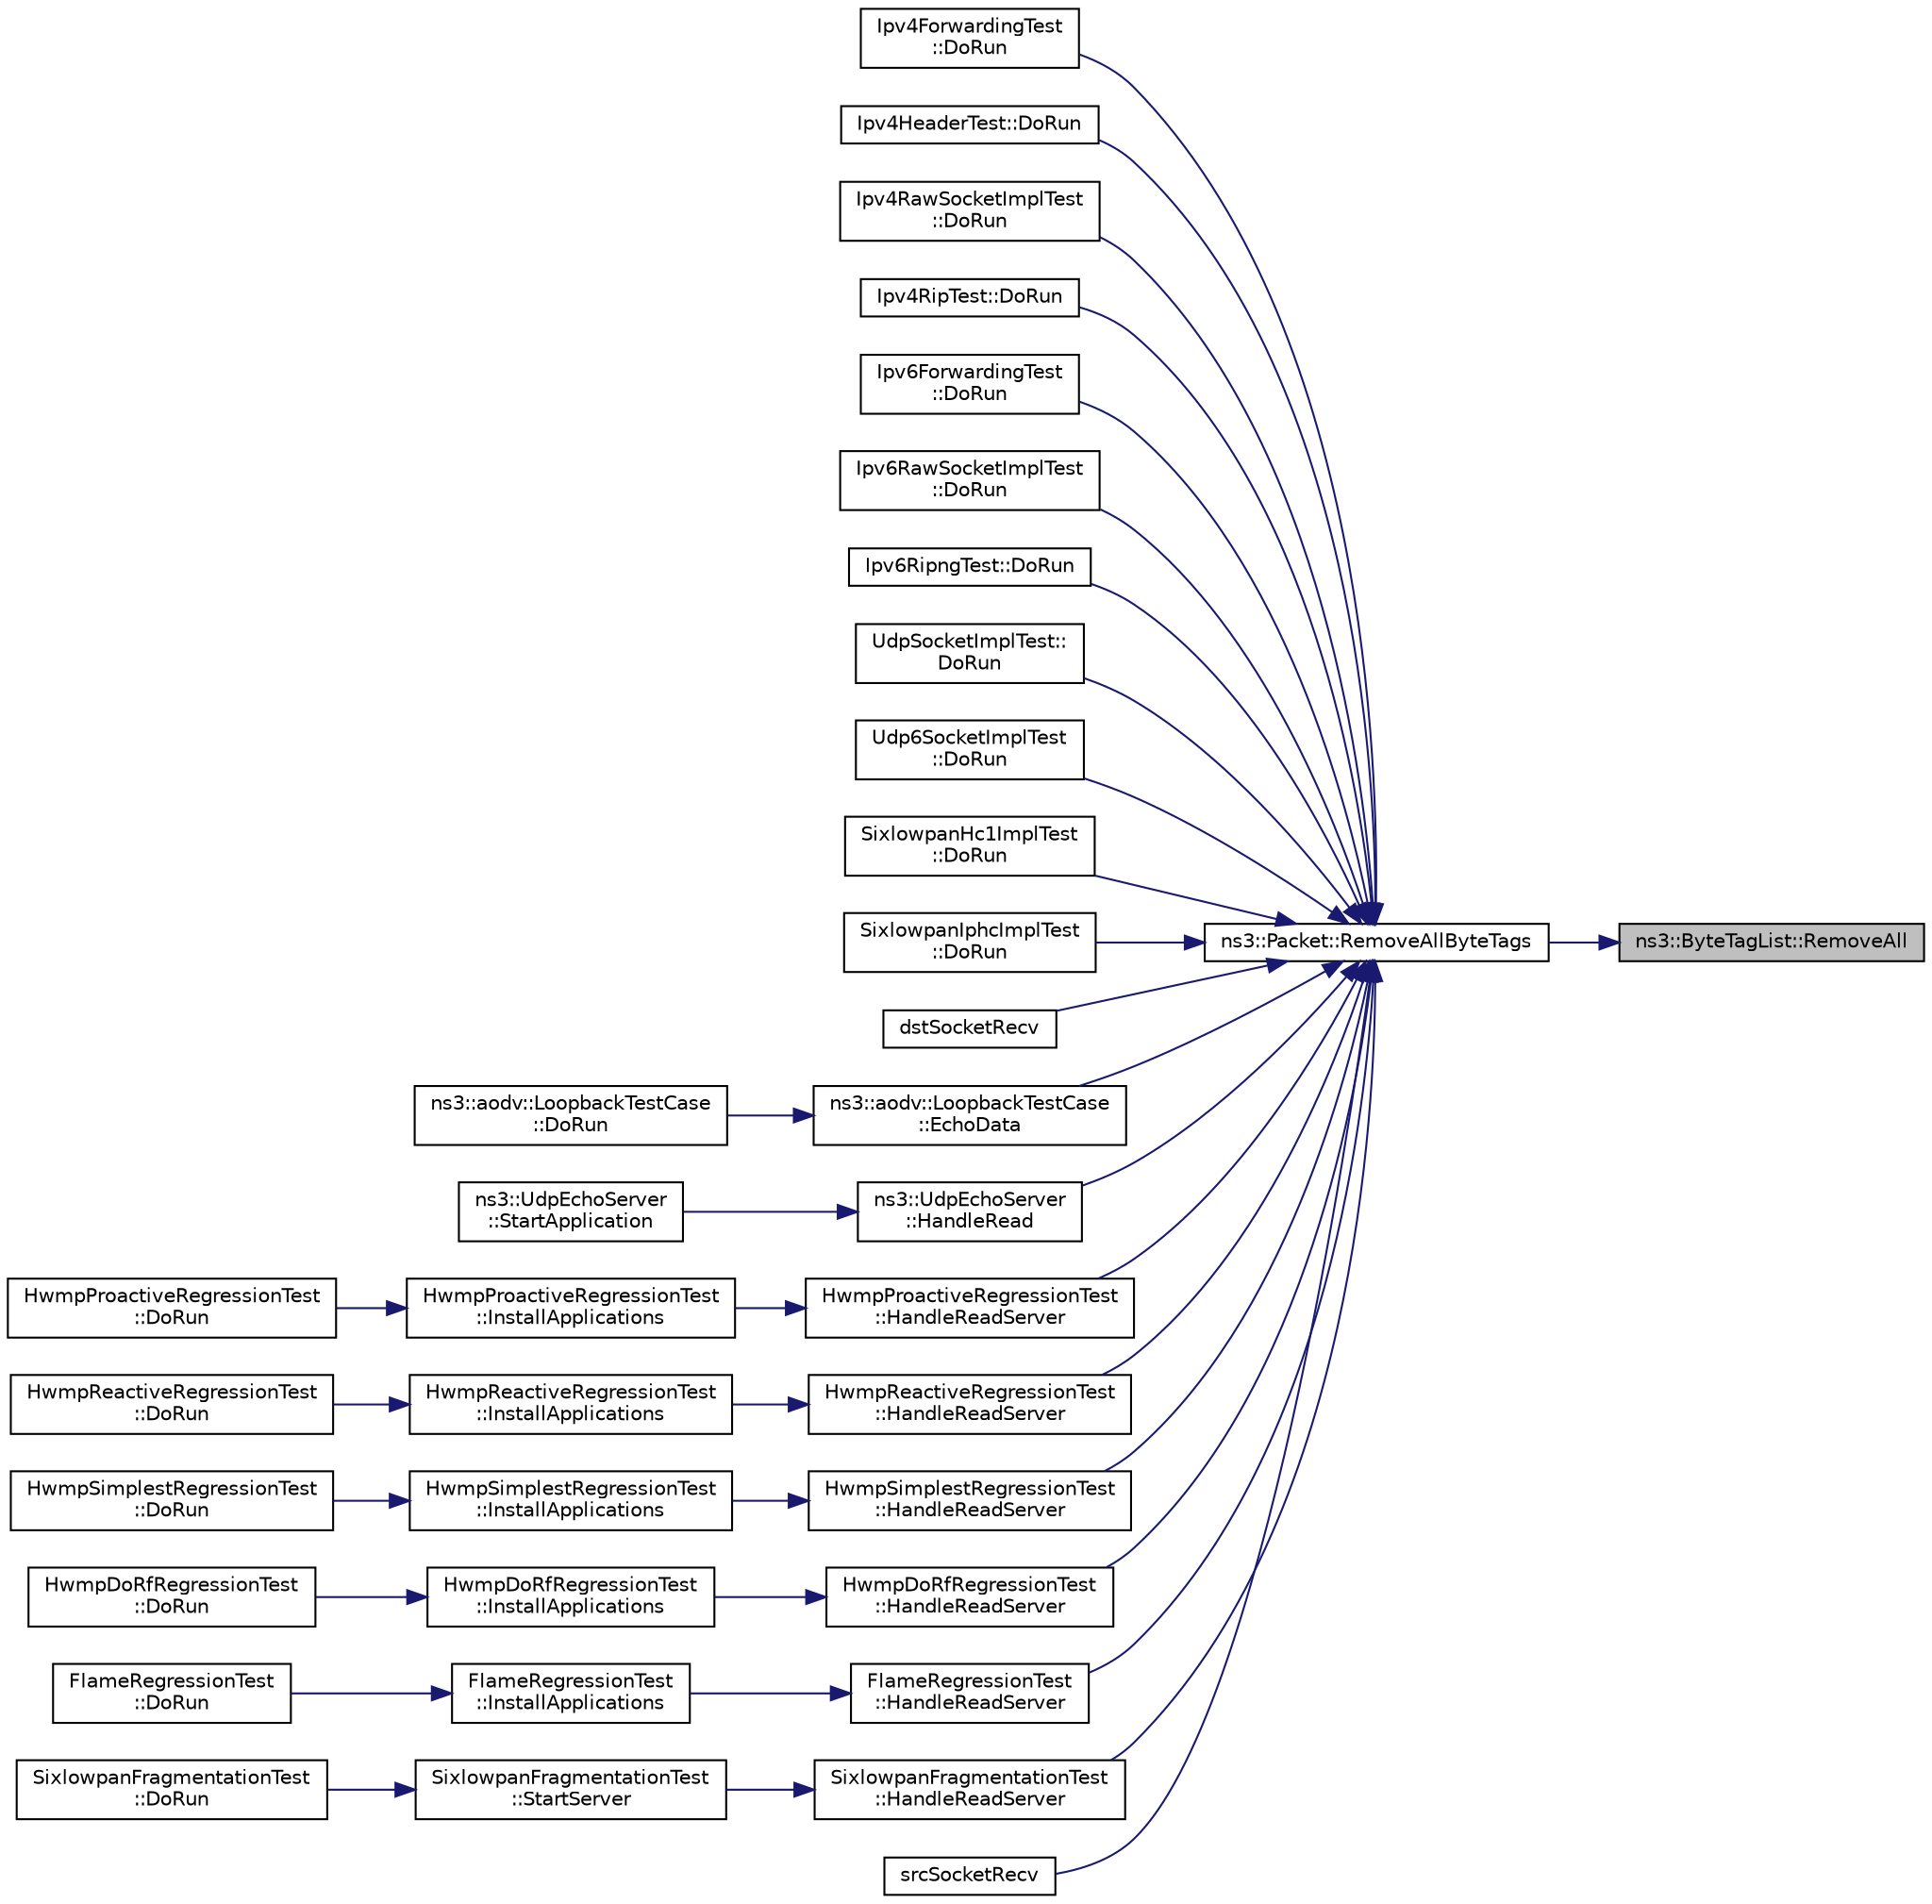 digraph "ns3::ByteTagList::RemoveAll"
{
 // LATEX_PDF_SIZE
  edge [fontname="Helvetica",fontsize="10",labelfontname="Helvetica",labelfontsize="10"];
  node [fontname="Helvetica",fontsize="10",shape=record];
  rankdir="RL";
  Node1 [label="ns3::ByteTagList::RemoveAll",height=0.2,width=0.4,color="black", fillcolor="grey75", style="filled", fontcolor="black",tooltip="Removes all of the tags from the ByteTagList."];
  Node1 -> Node2 [dir="back",color="midnightblue",fontsize="10",style="solid",fontname="Helvetica"];
  Node2 [label="ns3::Packet::RemoveAllByteTags",height=0.2,width=0.4,color="black", fillcolor="white", style="filled",URL="$classns3_1_1_packet.html#a083f54c9db31aeff30551a9e20fcda42",tooltip="Remove all byte tags stored in this packet."];
  Node2 -> Node3 [dir="back",color="midnightblue",fontsize="10",style="solid",fontname="Helvetica"];
  Node3 [label="Ipv4ForwardingTest\l::DoRun",height=0.2,width=0.4,color="black", fillcolor="white", style="filled",URL="$class_ipv4_forwarding_test.html#aa3735e1731b087938e97f39b7d90dd35",tooltip="Implementation to actually run this TestCase."];
  Node2 -> Node4 [dir="back",color="midnightblue",fontsize="10",style="solid",fontname="Helvetica"];
  Node4 [label="Ipv4HeaderTest::DoRun",height=0.2,width=0.4,color="black", fillcolor="white", style="filled",URL="$class_ipv4_header_test.html#ad9026591beb17db0d9cbff0c34f9f69d",tooltip="Implementation to actually run this TestCase."];
  Node2 -> Node5 [dir="back",color="midnightblue",fontsize="10",style="solid",fontname="Helvetica"];
  Node5 [label="Ipv4RawSocketImplTest\l::DoRun",height=0.2,width=0.4,color="black", fillcolor="white", style="filled",URL="$class_ipv4_raw_socket_impl_test.html#a94a6b1e1e8aeec37dcb6e8c8788b1e66",tooltip="Implementation to actually run this TestCase."];
  Node2 -> Node6 [dir="back",color="midnightblue",fontsize="10",style="solid",fontname="Helvetica"];
  Node6 [label="Ipv4RipTest::DoRun",height=0.2,width=0.4,color="black", fillcolor="white", style="filled",URL="$class_ipv4_rip_test.html#a4f355233f8793da9555cd544cd5893e9",tooltip="Implementation to actually run this TestCase."];
  Node2 -> Node7 [dir="back",color="midnightblue",fontsize="10",style="solid",fontname="Helvetica"];
  Node7 [label="Ipv6ForwardingTest\l::DoRun",height=0.2,width=0.4,color="black", fillcolor="white", style="filled",URL="$class_ipv6_forwarding_test.html#a6144bc09598dfbf6a8974f1342dcce66",tooltip="Implementation to actually run this TestCase."];
  Node2 -> Node8 [dir="back",color="midnightblue",fontsize="10",style="solid",fontname="Helvetica"];
  Node8 [label="Ipv6RawSocketImplTest\l::DoRun",height=0.2,width=0.4,color="black", fillcolor="white", style="filled",URL="$class_ipv6_raw_socket_impl_test.html#a38877abe88d646fe0c8fd155a481049c",tooltip="Implementation to actually run this TestCase."];
  Node2 -> Node9 [dir="back",color="midnightblue",fontsize="10",style="solid",fontname="Helvetica"];
  Node9 [label="Ipv6RipngTest::DoRun",height=0.2,width=0.4,color="black", fillcolor="white", style="filled",URL="$class_ipv6_ripng_test.html#a17887a8153acca820752d31c2b49ac50",tooltip="Implementation to actually run this TestCase."];
  Node2 -> Node10 [dir="back",color="midnightblue",fontsize="10",style="solid",fontname="Helvetica"];
  Node10 [label="UdpSocketImplTest::\lDoRun",height=0.2,width=0.4,color="black", fillcolor="white", style="filled",URL="$class_udp_socket_impl_test.html#a186599e6487c7c550383f236042f3cd4",tooltip="Implementation to actually run this TestCase."];
  Node2 -> Node11 [dir="back",color="midnightblue",fontsize="10",style="solid",fontname="Helvetica"];
  Node11 [label="Udp6SocketImplTest\l::DoRun",height=0.2,width=0.4,color="black", fillcolor="white", style="filled",URL="$class_udp6_socket_impl_test.html#af467c8026f6038eb3c82745bc7de77a9",tooltip="Implementation to actually run this TestCase."];
  Node2 -> Node12 [dir="back",color="midnightblue",fontsize="10",style="solid",fontname="Helvetica"];
  Node12 [label="SixlowpanHc1ImplTest\l::DoRun",height=0.2,width=0.4,color="black", fillcolor="white", style="filled",URL="$class_sixlowpan_hc1_impl_test.html#aa79a7268da3494e740b28d19c4ec734c",tooltip="Implementation to actually run this TestCase."];
  Node2 -> Node13 [dir="back",color="midnightblue",fontsize="10",style="solid",fontname="Helvetica"];
  Node13 [label="SixlowpanIphcImplTest\l::DoRun",height=0.2,width=0.4,color="black", fillcolor="white", style="filled",URL="$class_sixlowpan_iphc_impl_test.html#a9fb0641fca5f024ac67c07510f418c02",tooltip="Implementation to actually run this TestCase."];
  Node2 -> Node14 [dir="back",color="midnightblue",fontsize="10",style="solid",fontname="Helvetica"];
  Node14 [label="dstSocketRecv",height=0.2,width=0.4,color="black", fillcolor="white", style="filled",URL="$socket-bound-static-routing_8cc.html#a6c184424a6939dcd693d14dbc157b8c1",tooltip=" "];
  Node2 -> Node15 [dir="back",color="midnightblue",fontsize="10",style="solid",fontname="Helvetica"];
  Node15 [label="ns3::aodv::LoopbackTestCase\l::EchoData",height=0.2,width=0.4,color="black", fillcolor="white", style="filled",URL="$classns3_1_1aodv_1_1_loopback_test_case.html#a42ff3dfd76f3816cd5682c132fc6bcb1",tooltip="Echo data function."];
  Node15 -> Node16 [dir="back",color="midnightblue",fontsize="10",style="solid",fontname="Helvetica"];
  Node16 [label="ns3::aodv::LoopbackTestCase\l::DoRun",height=0.2,width=0.4,color="black", fillcolor="white", style="filled",URL="$classns3_1_1aodv_1_1_loopback_test_case.html#aa4ecd46f743a971813870cff58563eab",tooltip="Implementation to actually run this TestCase."];
  Node2 -> Node17 [dir="back",color="midnightblue",fontsize="10",style="solid",fontname="Helvetica"];
  Node17 [label="ns3::UdpEchoServer\l::HandleRead",height=0.2,width=0.4,color="black", fillcolor="white", style="filled",URL="$classns3_1_1_udp_echo_server.html#adcb6eb00f837652d738d2357ef7c11a3",tooltip="Handle a packet reception."];
  Node17 -> Node18 [dir="back",color="midnightblue",fontsize="10",style="solid",fontname="Helvetica"];
  Node18 [label="ns3::UdpEchoServer\l::StartApplication",height=0.2,width=0.4,color="black", fillcolor="white", style="filled",URL="$classns3_1_1_udp_echo_server.html#a4c90329af8d6524862467808c3023786",tooltip="Application specific startup code."];
  Node2 -> Node19 [dir="back",color="midnightblue",fontsize="10",style="solid",fontname="Helvetica"];
  Node19 [label="HwmpProactiveRegressionTest\l::HandleReadServer",height=0.2,width=0.4,color="black", fillcolor="white", style="filled",URL="$class_hwmp_proactive_regression_test.html#a51b9d4105c5247ee61b04ecd8e398e62",tooltip="Handle a packet reception."];
  Node19 -> Node20 [dir="back",color="midnightblue",fontsize="10",style="solid",fontname="Helvetica"];
  Node20 [label="HwmpProactiveRegressionTest\l::InstallApplications",height=0.2,width=0.4,color="black", fillcolor="white", style="filled",URL="$class_hwmp_proactive_regression_test.html#a5ac65c255244e762db83fbf0643bb30a",tooltip="Install application function."];
  Node20 -> Node21 [dir="back",color="midnightblue",fontsize="10",style="solid",fontname="Helvetica"];
  Node21 [label="HwmpProactiveRegressionTest\l::DoRun",height=0.2,width=0.4,color="black", fillcolor="white", style="filled",URL="$class_hwmp_proactive_regression_test.html#ad000db534766301050336560b08b531e",tooltip="Implementation to actually run this TestCase."];
  Node2 -> Node22 [dir="back",color="midnightblue",fontsize="10",style="solid",fontname="Helvetica"];
  Node22 [label="HwmpReactiveRegressionTest\l::HandleReadServer",height=0.2,width=0.4,color="black", fillcolor="white", style="filled",URL="$class_hwmp_reactive_regression_test.html#acc897ea0f9f7e19e7036f74b3c2b808b",tooltip="Handle a packet reception."];
  Node22 -> Node23 [dir="back",color="midnightblue",fontsize="10",style="solid",fontname="Helvetica"];
  Node23 [label="HwmpReactiveRegressionTest\l::InstallApplications",height=0.2,width=0.4,color="black", fillcolor="white", style="filled",URL="$class_hwmp_reactive_regression_test.html#aff40d00524e84993b9cd2f391ae33a55",tooltip="Install application function."];
  Node23 -> Node24 [dir="back",color="midnightblue",fontsize="10",style="solid",fontname="Helvetica"];
  Node24 [label="HwmpReactiveRegressionTest\l::DoRun",height=0.2,width=0.4,color="black", fillcolor="white", style="filled",URL="$class_hwmp_reactive_regression_test.html#ae66a095a74ef4e2cbdfc0d042b50e63c",tooltip="Implementation to actually run this TestCase."];
  Node2 -> Node25 [dir="back",color="midnightblue",fontsize="10",style="solid",fontname="Helvetica"];
  Node25 [label="HwmpSimplestRegressionTest\l::HandleReadServer",height=0.2,width=0.4,color="black", fillcolor="white", style="filled",URL="$class_hwmp_simplest_regression_test.html#a5e44f58f91f75ccc9ce42480febc9f5a",tooltip="Handle a packet reception."];
  Node25 -> Node26 [dir="back",color="midnightblue",fontsize="10",style="solid",fontname="Helvetica"];
  Node26 [label="HwmpSimplestRegressionTest\l::InstallApplications",height=0.2,width=0.4,color="black", fillcolor="white", style="filled",URL="$class_hwmp_simplest_regression_test.html#a8c6e0b9cf7ae88ff06694a2520978ffc",tooltip="Install application function."];
  Node26 -> Node27 [dir="back",color="midnightblue",fontsize="10",style="solid",fontname="Helvetica"];
  Node27 [label="HwmpSimplestRegressionTest\l::DoRun",height=0.2,width=0.4,color="black", fillcolor="white", style="filled",URL="$class_hwmp_simplest_regression_test.html#a66060eab1ba10620e724e97901e03168",tooltip="Implementation to actually run this TestCase."];
  Node2 -> Node28 [dir="back",color="midnightblue",fontsize="10",style="solid",fontname="Helvetica"];
  Node28 [label="HwmpDoRfRegressionTest\l::HandleReadServer",height=0.2,width=0.4,color="black", fillcolor="white", style="filled",URL="$class_hwmp_do_rf_regression_test.html#a93ecf5fdb923124fa8d7fe67b59f8673",tooltip="Handle a packet reception."];
  Node28 -> Node29 [dir="back",color="midnightblue",fontsize="10",style="solid",fontname="Helvetica"];
  Node29 [label="HwmpDoRfRegressionTest\l::InstallApplications",height=0.2,width=0.4,color="black", fillcolor="white", style="filled",URL="$class_hwmp_do_rf_regression_test.html#abf793b52b9897879d95442b67ba1b7ec",tooltip="Install application function."];
  Node29 -> Node30 [dir="back",color="midnightblue",fontsize="10",style="solid",fontname="Helvetica"];
  Node30 [label="HwmpDoRfRegressionTest\l::DoRun",height=0.2,width=0.4,color="black", fillcolor="white", style="filled",URL="$class_hwmp_do_rf_regression_test.html#a31af438e94ab7ed25d9837a3f47f77b0",tooltip="Implementation to actually run this TestCase."];
  Node2 -> Node31 [dir="back",color="midnightblue",fontsize="10",style="solid",fontname="Helvetica"];
  Node31 [label="FlameRegressionTest\l::HandleReadServer",height=0.2,width=0.4,color="black", fillcolor="white", style="filled",URL="$class_flame_regression_test.html#ab0ea347ba0dff709c8b80ccc4a311390",tooltip="Handle a packet reception."];
  Node31 -> Node32 [dir="back",color="midnightblue",fontsize="10",style="solid",fontname="Helvetica"];
  Node32 [label="FlameRegressionTest\l::InstallApplications",height=0.2,width=0.4,color="black", fillcolor="white", style="filled",URL="$class_flame_regression_test.html#a4ecfd50a2506bba8a65b7143539998b1",tooltip="Install application function."];
  Node32 -> Node33 [dir="back",color="midnightblue",fontsize="10",style="solid",fontname="Helvetica"];
  Node33 [label="FlameRegressionTest\l::DoRun",height=0.2,width=0.4,color="black", fillcolor="white", style="filled",URL="$class_flame_regression_test.html#aa1cc862bafd9d367a75cc42c9779b603",tooltip="Implementation to actually run this TestCase."];
  Node2 -> Node34 [dir="back",color="midnightblue",fontsize="10",style="solid",fontname="Helvetica"];
  Node34 [label="SixlowpanFragmentationTest\l::HandleReadServer",height=0.2,width=0.4,color="black", fillcolor="white", style="filled",URL="$class_sixlowpan_fragmentation_test.html#a8c6d98a798be3bd6eebfda06691a5e9e",tooltip="Handles incoming packets in the server."];
  Node34 -> Node35 [dir="back",color="midnightblue",fontsize="10",style="solid",fontname="Helvetica"];
  Node35 [label="SixlowpanFragmentationTest\l::StartServer",height=0.2,width=0.4,color="black", fillcolor="white", style="filled",URL="$class_sixlowpan_fragmentation_test.html#a2b70baf58418b5e3c1daec1d77f06a84",tooltip="Start the server node."];
  Node35 -> Node36 [dir="back",color="midnightblue",fontsize="10",style="solid",fontname="Helvetica"];
  Node36 [label="SixlowpanFragmentationTest\l::DoRun",height=0.2,width=0.4,color="black", fillcolor="white", style="filled",URL="$class_sixlowpan_fragmentation_test.html#ae85beebff8e7d4f8c1e108beb17df274",tooltip="Implementation to actually run this TestCase."];
  Node2 -> Node37 [dir="back",color="midnightblue",fontsize="10",style="solid",fontname="Helvetica"];
  Node37 [label="srcSocketRecv",height=0.2,width=0.4,color="black", fillcolor="white", style="filled",URL="$socket-bound-static-routing_8cc.html#a66228004b64fb9f5e1c7ee56ae5e51dc",tooltip=" "];
}
